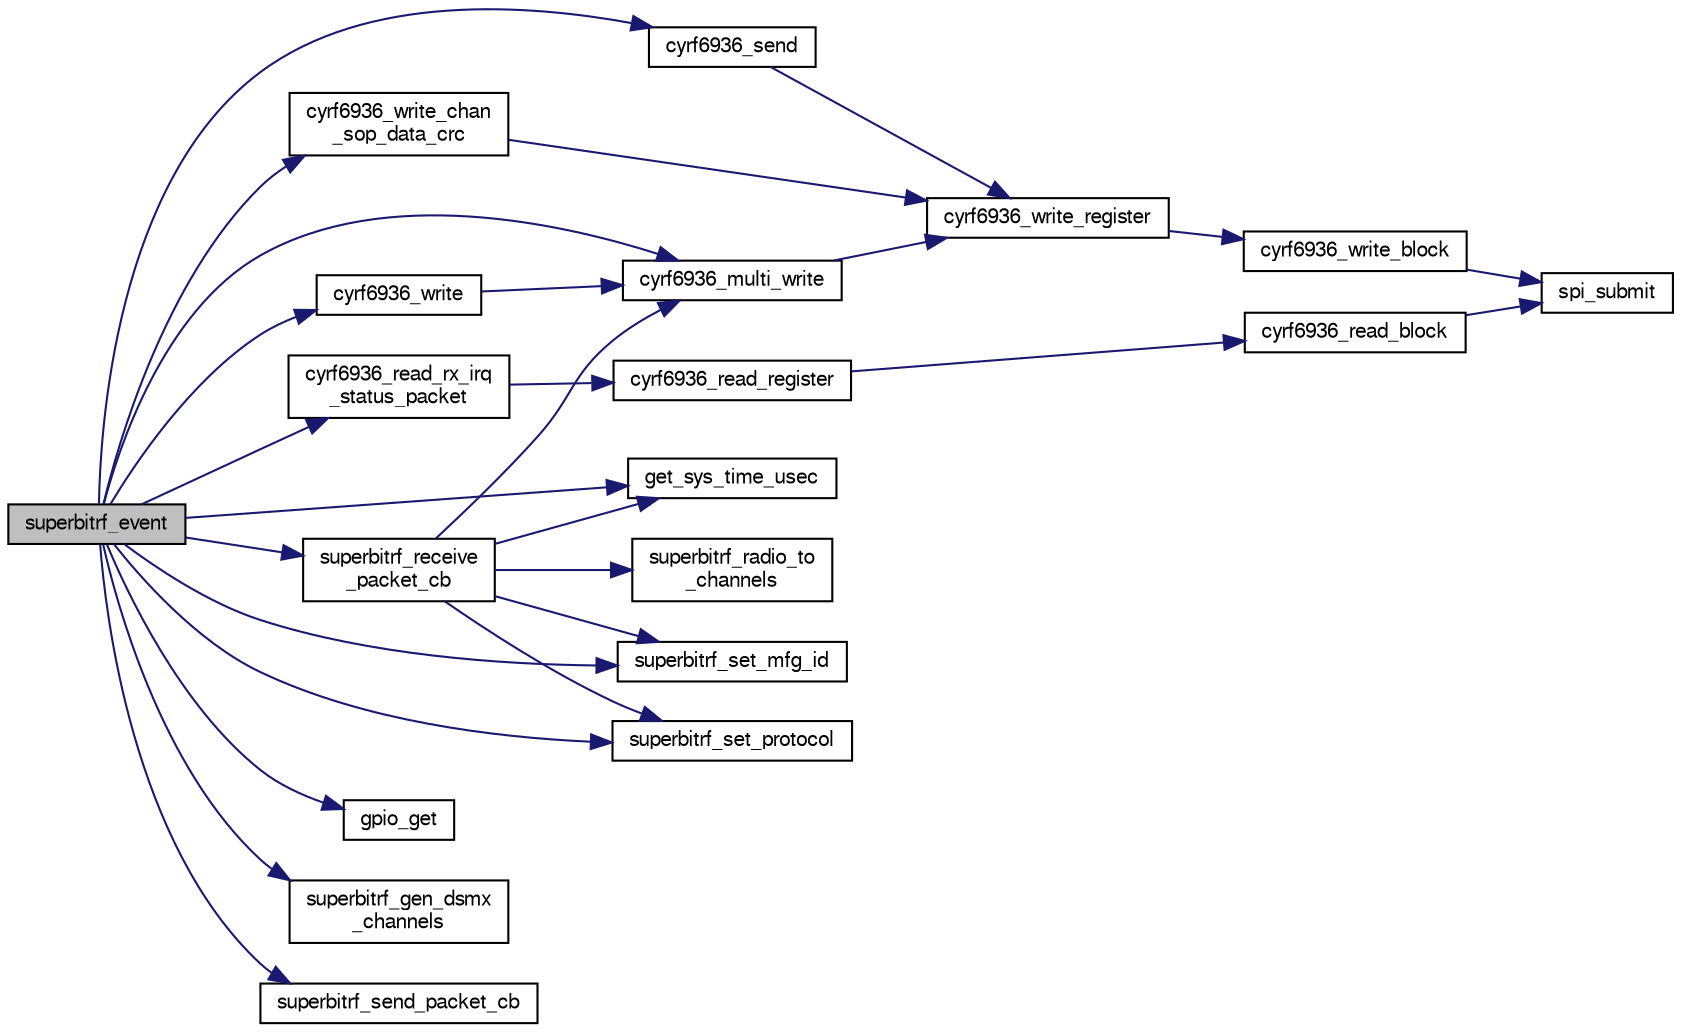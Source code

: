 digraph "superbitrf_event"
{
  edge [fontname="FreeSans",fontsize="10",labelfontname="FreeSans",labelfontsize="10"];
  node [fontname="FreeSans",fontsize="10",shape=record];
  rankdir="LR";
  Node1 [label="superbitrf_event",height=0.2,width=0.4,color="black", fillcolor="grey75", style="filled", fontcolor="black"];
  Node1 -> Node2 [color="midnightblue",fontsize="10",style="solid",fontname="FreeSans"];
  Node2 [label="cyrf6936_multi_write",height=0.2,width=0.4,color="black", fillcolor="white", style="filled",URL="$cyrf6936_8c.html#a3b40b6f25aa27591a77e570e7bd0de49",tooltip="Write to multiple registers one byte. "];
  Node2 -> Node3 [color="midnightblue",fontsize="10",style="solid",fontname="FreeSans"];
  Node3 [label="cyrf6936_write_register",height=0.2,width=0.4,color="black", fillcolor="white", style="filled",URL="$cyrf6936_8c.html#a7dbf6c94dc4d29bc1c8a46b797e745e8",tooltip="Write a byte to a register. "];
  Node3 -> Node4 [color="midnightblue",fontsize="10",style="solid",fontname="FreeSans"];
  Node4 [label="cyrf6936_write_block",height=0.2,width=0.4,color="black", fillcolor="white", style="filled",URL="$cyrf6936_8c.html#add9d028cf1928e8ef15d28e43a952a4b",tooltip="Write multiple bytes to a register. "];
  Node4 -> Node5 [color="midnightblue",fontsize="10",style="solid",fontname="FreeSans"];
  Node5 [label="spi_submit",height=0.2,width=0.4,color="black", fillcolor="white", style="filled",URL="$group__spi.html#ga5d383931766cb373ebad0b8bc26d439d",tooltip="Submit SPI transaction. "];
  Node1 -> Node6 [color="midnightblue",fontsize="10",style="solid",fontname="FreeSans"];
  Node6 [label="cyrf6936_read_rx_irq\l_status_packet",height=0.2,width=0.4,color="black", fillcolor="white", style="filled",URL="$cyrf6936_8c.html#a9476a030cd1c1812dd9415f8913c35f6",tooltip="Read the RX IRQ status register, the rx status register and the rx packet. "];
  Node6 -> Node7 [color="midnightblue",fontsize="10",style="solid",fontname="FreeSans"];
  Node7 [label="cyrf6936_read_register",height=0.2,width=0.4,color="black", fillcolor="white", style="filled",URL="$cyrf6936_8c.html#aca1d3266e0b4cb4c4b4a65ad2085cefb",tooltip="Read a byte from a register. "];
  Node7 -> Node8 [color="midnightblue",fontsize="10",style="solid",fontname="FreeSans"];
  Node8 [label="cyrf6936_read_block",height=0.2,width=0.4,color="black", fillcolor="white", style="filled",URL="$cyrf6936_8c.html#aff65efb88dd0ce64192c1afe791f3630",tooltip="Read multiple bytes from a register. "];
  Node8 -> Node5 [color="midnightblue",fontsize="10",style="solid",fontname="FreeSans"];
  Node1 -> Node9 [color="midnightblue",fontsize="10",style="solid",fontname="FreeSans"];
  Node9 [label="cyrf6936_send",height=0.2,width=0.4,color="black", fillcolor="white", style="filled",URL="$cyrf6936_8c.html#ab2e2ab2d19b97905d2c9825f65cddfda",tooltip="Send a packet with a certain length. "];
  Node9 -> Node3 [color="midnightblue",fontsize="10",style="solid",fontname="FreeSans"];
  Node1 -> Node10 [color="midnightblue",fontsize="10",style="solid",fontname="FreeSans"];
  Node10 [label="cyrf6936_write",height=0.2,width=0.4,color="black", fillcolor="white", style="filled",URL="$cyrf6936_8c.html#a5bd95c0f89a44a38d8fc8b71a8d1b2b3",tooltip="Write to one register. "];
  Node10 -> Node2 [color="midnightblue",fontsize="10",style="solid",fontname="FreeSans"];
  Node1 -> Node11 [color="midnightblue",fontsize="10",style="solid",fontname="FreeSans"];
  Node11 [label="cyrf6936_write_chan\l_sop_data_crc",height=0.2,width=0.4,color="black", fillcolor="white", style="filled",URL="$cyrf6936_8c.html#a5185bf5f551b606637aaba99a2de5934",tooltip="Set the channel, SOP code, DATA code and the CRC seed. "];
  Node11 -> Node3 [color="midnightblue",fontsize="10",style="solid",fontname="FreeSans"];
  Node1 -> Node12 [color="midnightblue",fontsize="10",style="solid",fontname="FreeSans"];
  Node12 [label="get_sys_time_usec",height=0.2,width=0.4,color="black", fillcolor="white", style="filled",URL="$chibios_2mcu__periph_2sys__time__arch_8c.html#a7ddfef1f78a56c6b4c4c536b5d670bfb",tooltip="Get the time in microseconds since startup. "];
  Node1 -> Node13 [color="midnightblue",fontsize="10",style="solid",fontname="FreeSans"];
  Node13 [label="gpio_get",height=0.2,width=0.4,color="black", fillcolor="white", style="filled",URL="$chibios_2mcu__periph_2gpio__arch_8h.html#afd6403990094d8cd6010b2e641a977da",tooltip="Get level of a gpio. "];
  Node1 -> Node14 [color="midnightblue",fontsize="10",style="solid",fontname="FreeSans"];
  Node14 [label="superbitrf_gen_dsmx\l_channels",height=0.2,width=0.4,color="black", fillcolor="white", style="filled",URL="$modules_2datalink_2superbitrf_8c.html#a6b5bc9267521d705d992c32bd447f2e8",tooltip="Generate the channels. "];
  Node1 -> Node15 [color="midnightblue",fontsize="10",style="solid",fontname="FreeSans"];
  Node15 [label="superbitrf_receive\l_packet_cb",height=0.2,width=0.4,color="black", fillcolor="white", style="filled",URL="$modules_2datalink_2superbitrf_8c.html#af3aa1f553183ecf594fa1c016e79110e",tooltip="When we receive a packet this callback is called. "];
  Node15 -> Node16 [color="midnightblue",fontsize="10",style="solid",fontname="FreeSans"];
  Node16 [label="superbitrf_set_mfg_id",height=0.2,width=0.4,color="black", fillcolor="white", style="filled",URL="$arch_2sim_2modules_2datalink_2superbitrf_8c.html#ae345f2ad961222da07a6be6d68a04ea6"];
  Node15 -> Node17 [color="midnightblue",fontsize="10",style="solid",fontname="FreeSans"];
  Node17 [label="superbitrf_set_protocol",height=0.2,width=0.4,color="black", fillcolor="white", style="filled",URL="$arch_2sim_2modules_2datalink_2superbitrf_8c.html#a5b12cebcec8be804d5f2a5e779c44bec"];
  Node15 -> Node2 [color="midnightblue",fontsize="10",style="solid",fontname="FreeSans"];
  Node15 -> Node18 [color="midnightblue",fontsize="10",style="solid",fontname="FreeSans"];
  Node18 [label="superbitrf_radio_to\l_channels",height=0.2,width=0.4,color="black", fillcolor="white", style="filled",URL="$modules_2datalink_2superbitrf_8c.html#a18383fa296d8cde700375e8eeff7b618",tooltip="Parse a radio channel packet. "];
  Node15 -> Node12 [color="midnightblue",fontsize="10",style="solid",fontname="FreeSans"];
  Node1 -> Node19 [color="midnightblue",fontsize="10",style="solid",fontname="FreeSans"];
  Node19 [label="superbitrf_send_packet_cb",height=0.2,width=0.4,color="black", fillcolor="white", style="filled",URL="$modules_2datalink_2superbitrf_8c.html#adacd094635c547fa34f427268c985abd"];
  Node1 -> Node16 [color="midnightblue",fontsize="10",style="solid",fontname="FreeSans"];
  Node1 -> Node17 [color="midnightblue",fontsize="10",style="solid",fontname="FreeSans"];
}
